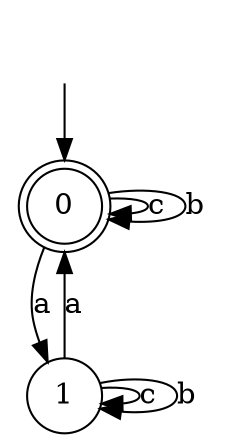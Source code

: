 digraph g {
__start [label=""shape=none]
	0[shape="doublecircle" label="0"]
	1[shape="circle" label="1"]
__start -> 0
	0->0 [label="c"]
	0->0 [label="b"]
	0->1 [label="a"]
	1->1 [label="c"]
	1->1 [label="b"]
	1->0 [label="a"]
}